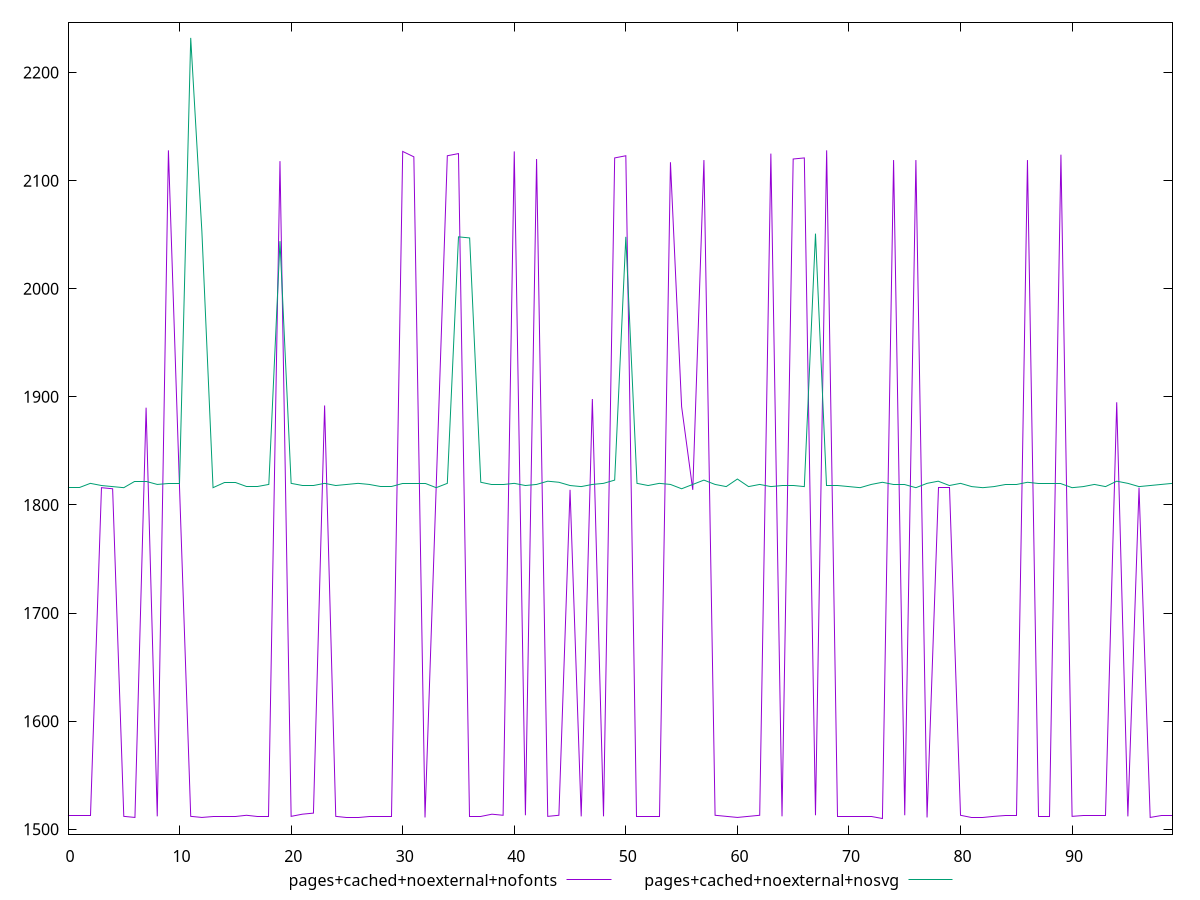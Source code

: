 reset

$pagesCachedNoexternalNofonts <<EOF
0 1513
1 1513
2 1513
3 1816
4 1815
5 1512
6 1511
7 1890
8 1512
9 2128
10 1815
11 1512
12 1511
13 1512
14 1512
15 1512
16 1513
17 1512
18 1512
19 2118
20 1512
21 1514
22 1515
23 1892
24 1512
25 1511
26 1511
27 1512
28 1512
29 1512
30 2127
31 2122
32 1511
33 1816
34 2123
35 2125
36 1512
37 1512
38 1514
39 1513
40 2127
41 1513
42 2120
43 1512
44 1513
45 1814
46 1512
47 1898
48 1512
49 2121
50 2123
51 1512
52 1512
53 1512
54 2117
55 1891
56 1814
57 2119
58 1513
59 1512
60 1511
61 1512
62 1513
63 2125
64 1512
65 2120
66 2121
67 1513
68 2128
69 1512
70 1512
71 1512
72 1512
73 1510
74 2119
75 1513
76 2119
77 1511
78 1816
79 1816
80 1513
81 1511
82 1511
83 1512
84 1513
85 1513
86 2119
87 1512
88 1512
89 2124
90 1512
91 1513
92 1513
93 1513
94 1895
95 1512
96 1816
97 1511
98 1513
99 1513
EOF

$pagesCachedNoexternalNosvg <<EOF
0 1816
1 1816
2 1820
3 1818
4 1817
5 1816
6 1822
7 1822
8 1819
9 1820
10 1820
11 2232
12 2053
13 1816
14 1821
15 1821
16 1817
17 1817
18 1819
19 2044
20 1820
21 1818
22 1818
23 1820
24 1818
25 1819
26 1820
27 1819
28 1817
29 1817
30 1820
31 1820
32 1820
33 1816
34 1820
35 2048
36 2047
37 1821
38 1819
39 1819
40 1820
41 1818
42 1819
43 1822
44 1821
45 1818
46 1817
47 1819
48 1820
49 1823
50 2048
51 1820
52 1818
53 1820
54 1819
55 1815
56 1819
57 1823
58 1819
59 1817
60 1824
61 1817
62 1819
63 1817
64 1818
65 1818
66 1817
67 2051
68 1818
69 1818
70 1817
71 1816
72 1819
73 1821
74 1819
75 1819
76 1816
77 1820
78 1822
79 1818
80 1820
81 1817
82 1816
83 1817
84 1819
85 1819
86 1821
87 1820
88 1820
89 1820
90 1816
91 1817
92 1819
93 1817
94 1822
95 1820
96 1817
97 1818
98 1819
99 1820
EOF

set key outside below
set xrange [0:99]
set yrange [1495.56:2246.44]
set trange [1495.56:2246.44]
set terminal svg size 640, 500 enhanced background rgb 'white'
set output "report_00007_2020-12-11T15:55:29.892Z/metrics/comparison/line/6_vs_7.svg"

plot $pagesCachedNoexternalNofonts title "pages+cached+noexternal+nofonts" with line, \
     $pagesCachedNoexternalNosvg title "pages+cached+noexternal+nosvg" with line

reset
